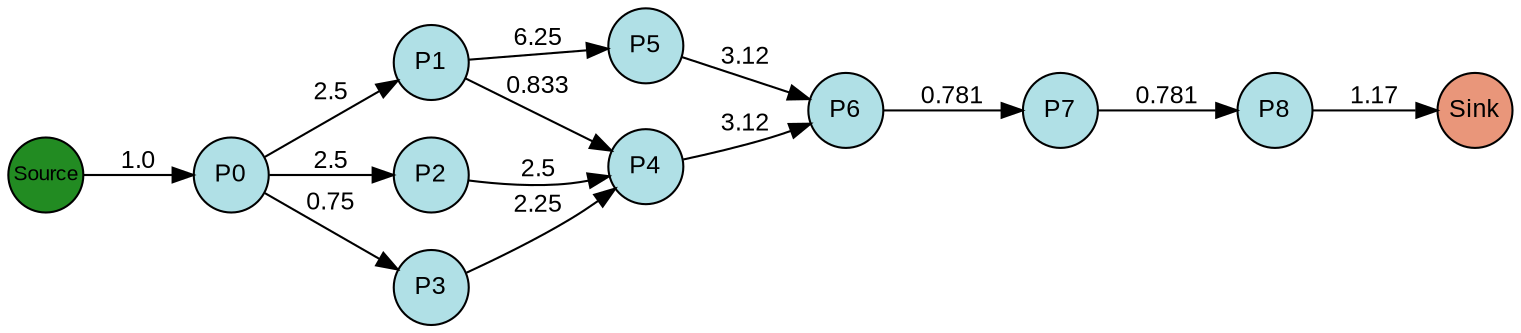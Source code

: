 digraph {
  splines=true;
node [margin=0 fontname=arial fontcolor=black fontsize=12 shape=circle width=0.5 fixedsize=true style=filled fillcolor=powderblue]
  1 [label="P0"]
  2 [label="P1"]
  3 [label="P2"]
  4 [label="P3"]
  5 [label="P4"]
  6 [label="P5"]
  7 [label="P6"]
  8 [label="P7"]
  9 [label="P8"]
  node [margin=0 fontname=arial fontcolor=black fontsize=10 shape=circle width=0.5 fixedsize=true style=filled fillcolor=forestgreen]
  10 [label="Source"]
  node [margin=0 fontname=arial fontcolor=black fontsize=12 shape=circle width=0.5 fixedsize=true style=filled fillcolor=darksalmon]
  11 [label="Sink"]
rankdir=LR
edge [margin=0 fontname=arial fontcolor=black fontsize=12]
   1 -> 2 [label="2.5"]
   1 -> 3 [label="2.5"]
   1 -> 4 [label="0.75"]
   2 -> 5 [label="0.833"]
   3 -> 5 [label="2.5"]
   4 -> 5 [label="2.25"]
   2 -> 6 [label="6.25"]
   5 -> 7 [label="3.12"]
   6 -> 7 [label="3.12"]
   7 -> 8 [label="0.781"]
   8 -> 9 [label="0.781"]
   10 -> 1 [label="1.0"]
   9 -> 11 [label="1.17"]

  {rank=same 10}
	{rank=same  1 }
	{rank=same  2, 3, 4 }
	{rank=same  5, 6 }
	{rank=same  7 }
	{rank=same  8 }
	{rank=same  9 }
  {rank=same 11}
}
